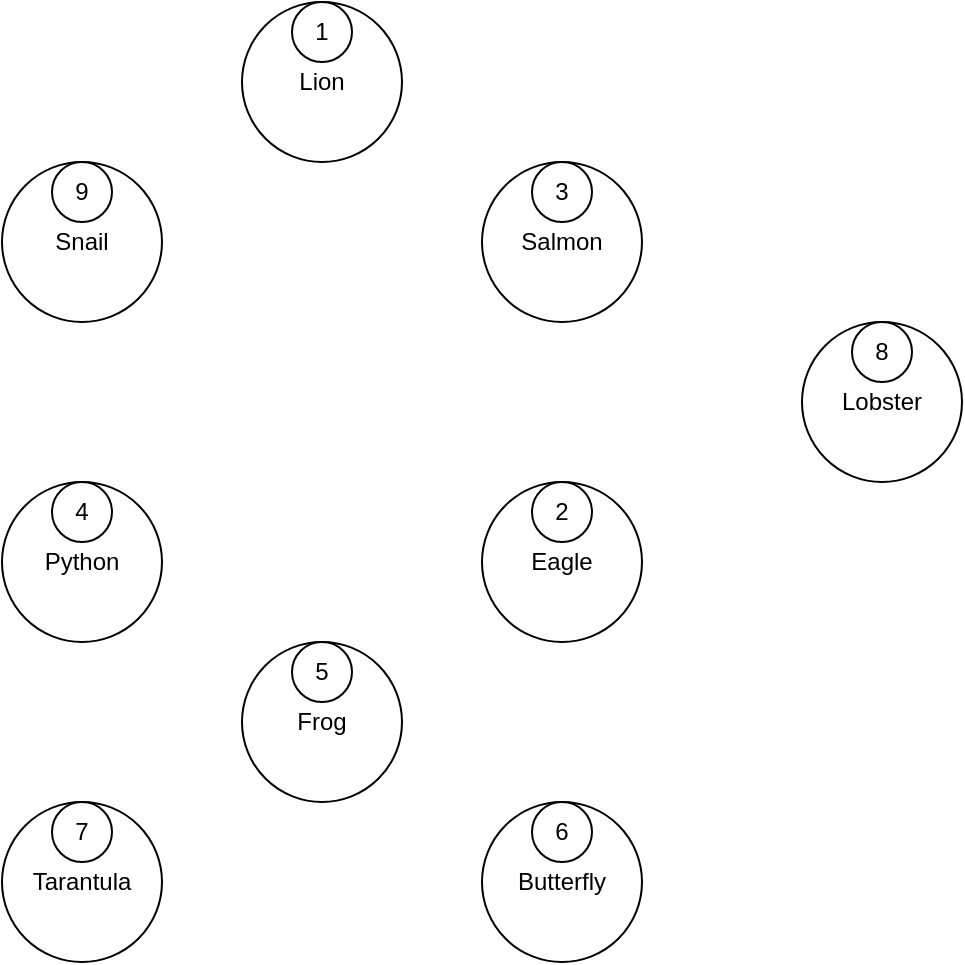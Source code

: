 <mxfile version="21.2.1" type="device">
  <diagram name="Страница 1" id="JIFmPkhd3AzepjLSP3gg">
    <mxGraphModel dx="733" dy="579" grid="1" gridSize="10" guides="1" tooltips="1" connect="1" arrows="1" fold="1" page="1" pageScale="1" pageWidth="827" pageHeight="1169" math="0" shadow="0">
      <root>
        <mxCell id="0" />
        <mxCell id="1" parent="0" />
        <mxCell id="WZGOJJX2mqMmzJdmvkS1-35" value="Lion" style="ellipse;whiteSpace=wrap;html=1;aspect=fixed;" vertex="1" parent="1">
          <mxGeometry x="290" y="50" width="80" height="80" as="geometry" />
        </mxCell>
        <mxCell id="WZGOJJX2mqMmzJdmvkS1-36" value="1" style="ellipse;whiteSpace=wrap;html=1;aspect=fixed;" vertex="1" parent="1">
          <mxGeometry x="315" y="50" width="30" height="30" as="geometry" />
        </mxCell>
        <mxCell id="WZGOJJX2mqMmzJdmvkS1-37" value="Eagle" style="ellipse;whiteSpace=wrap;html=1;aspect=fixed;" vertex="1" parent="1">
          <mxGeometry x="410" y="290" width="80" height="80" as="geometry" />
        </mxCell>
        <mxCell id="WZGOJJX2mqMmzJdmvkS1-38" value="2" style="ellipse;whiteSpace=wrap;html=1;aspect=fixed;" vertex="1" parent="1">
          <mxGeometry x="435" y="290" width="30" height="30" as="geometry" />
        </mxCell>
        <mxCell id="WZGOJJX2mqMmzJdmvkS1-39" value="Salmon" style="ellipse;whiteSpace=wrap;html=1;aspect=fixed;" vertex="1" parent="1">
          <mxGeometry x="410" y="130" width="80" height="80" as="geometry" />
        </mxCell>
        <mxCell id="WZGOJJX2mqMmzJdmvkS1-40" value="3" style="ellipse;whiteSpace=wrap;html=1;aspect=fixed;" vertex="1" parent="1">
          <mxGeometry x="435" y="130" width="30" height="30" as="geometry" />
        </mxCell>
        <mxCell id="WZGOJJX2mqMmzJdmvkS1-41" value="Python" style="ellipse;whiteSpace=wrap;html=1;aspect=fixed;" vertex="1" parent="1">
          <mxGeometry x="170" y="290" width="80" height="80" as="geometry" />
        </mxCell>
        <mxCell id="WZGOJJX2mqMmzJdmvkS1-42" value="4" style="ellipse;whiteSpace=wrap;html=1;aspect=fixed;" vertex="1" parent="1">
          <mxGeometry x="195" y="290" width="30" height="30" as="geometry" />
        </mxCell>
        <mxCell id="WZGOJJX2mqMmzJdmvkS1-43" value="Frog" style="ellipse;whiteSpace=wrap;html=1;aspect=fixed;" vertex="1" parent="1">
          <mxGeometry x="290" y="370" width="80" height="80" as="geometry" />
        </mxCell>
        <mxCell id="WZGOJJX2mqMmzJdmvkS1-44" style="edgeStyle=orthogonalEdgeStyle;rounded=0;orthogonalLoop=1;jettySize=auto;html=1;exitX=0.5;exitY=0;exitDx=0;exitDy=0;entryX=0.5;entryY=0;entryDx=0;entryDy=0;" edge="1" parent="1" source="WZGOJJX2mqMmzJdmvkS1-45" target="WZGOJJX2mqMmzJdmvkS1-43">
          <mxGeometry relative="1" as="geometry" />
        </mxCell>
        <mxCell id="WZGOJJX2mqMmzJdmvkS1-45" value="5" style="ellipse;whiteSpace=wrap;html=1;aspect=fixed;" vertex="1" parent="1">
          <mxGeometry x="315" y="370" width="30" height="30" as="geometry" />
        </mxCell>
        <mxCell id="WZGOJJX2mqMmzJdmvkS1-46" value="Butterfly" style="ellipse;whiteSpace=wrap;html=1;aspect=fixed;" vertex="1" parent="1">
          <mxGeometry x="410" y="450" width="80" height="80" as="geometry" />
        </mxCell>
        <mxCell id="WZGOJJX2mqMmzJdmvkS1-47" value="6" style="ellipse;whiteSpace=wrap;html=1;aspect=fixed;" vertex="1" parent="1">
          <mxGeometry x="435" y="450" width="30" height="30" as="geometry" />
        </mxCell>
        <mxCell id="WZGOJJX2mqMmzJdmvkS1-48" value="Tarantula" style="ellipse;whiteSpace=wrap;html=1;aspect=fixed;" vertex="1" parent="1">
          <mxGeometry x="170" y="450" width="80" height="80" as="geometry" />
        </mxCell>
        <mxCell id="WZGOJJX2mqMmzJdmvkS1-49" value="7" style="ellipse;whiteSpace=wrap;html=1;aspect=fixed;" vertex="1" parent="1">
          <mxGeometry x="195" y="450" width="30" height="30" as="geometry" />
        </mxCell>
        <mxCell id="WZGOJJX2mqMmzJdmvkS1-50" value="Lobster" style="ellipse;whiteSpace=wrap;html=1;aspect=fixed;" vertex="1" parent="1">
          <mxGeometry x="570" y="210" width="80" height="80" as="geometry" />
        </mxCell>
        <mxCell id="WZGOJJX2mqMmzJdmvkS1-51" value="8" style="ellipse;whiteSpace=wrap;html=1;aspect=fixed;" vertex="1" parent="1">
          <mxGeometry x="595" y="210" width="30" height="30" as="geometry" />
        </mxCell>
        <mxCell id="WZGOJJX2mqMmzJdmvkS1-52" value="Snail" style="ellipse;whiteSpace=wrap;html=1;aspect=fixed;" vertex="1" parent="1">
          <mxGeometry x="170" y="130" width="80" height="80" as="geometry" />
        </mxCell>
        <mxCell id="WZGOJJX2mqMmzJdmvkS1-53" value="9" style="ellipse;whiteSpace=wrap;html=1;aspect=fixed;" vertex="1" parent="1">
          <mxGeometry x="195" y="130" width="30" height="30" as="geometry" />
        </mxCell>
      </root>
    </mxGraphModel>
  </diagram>
</mxfile>
